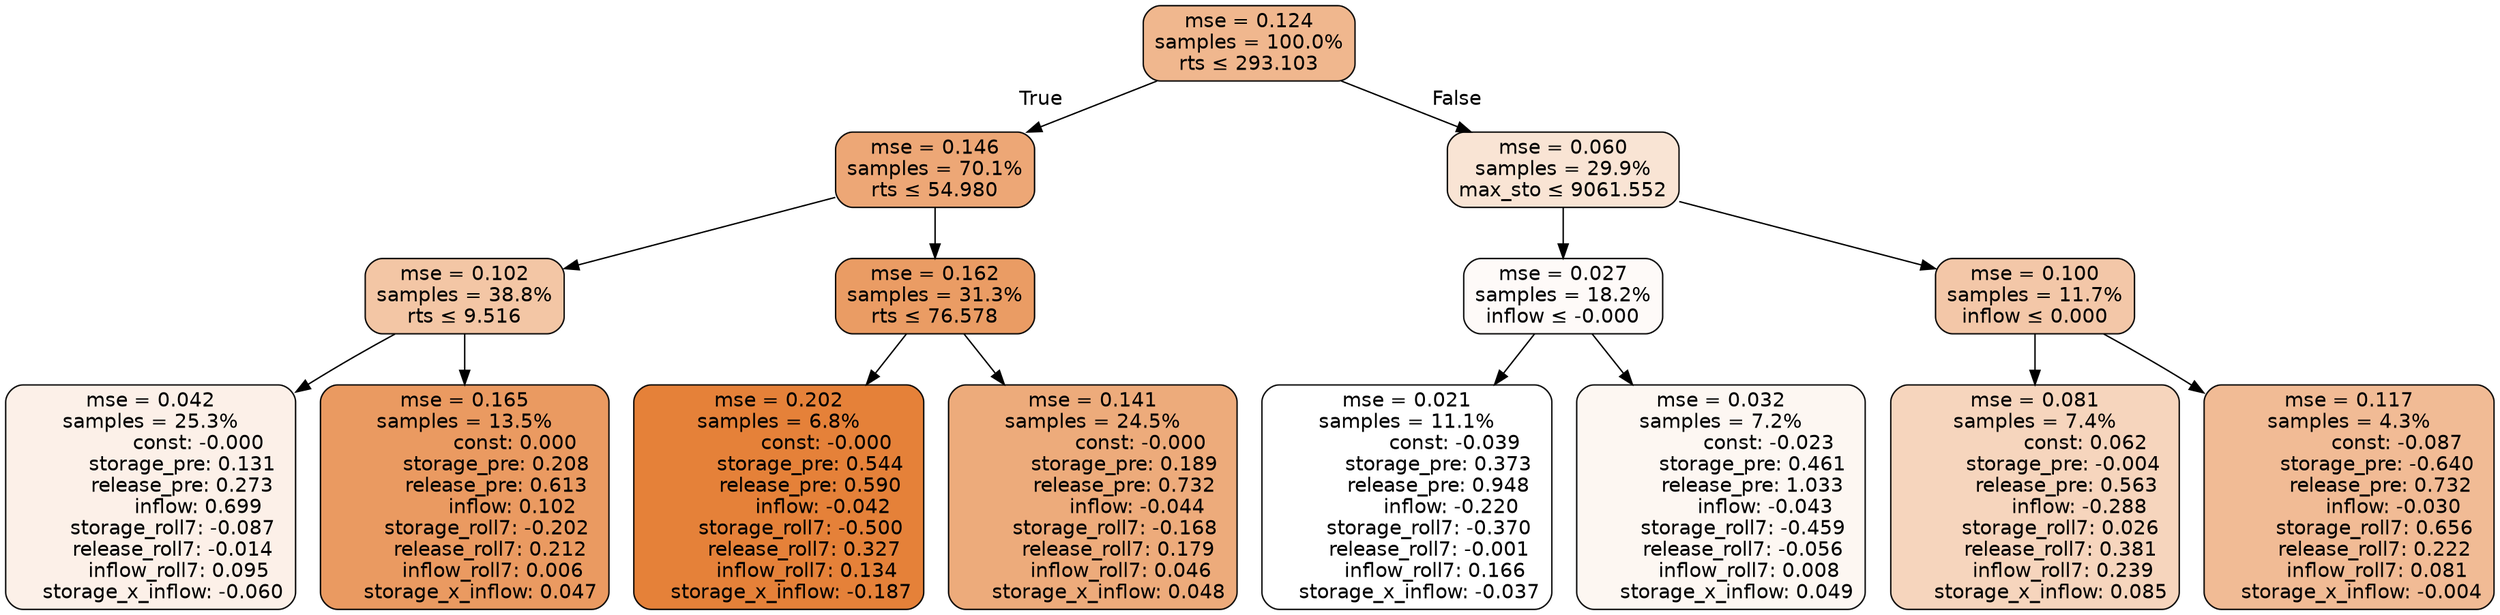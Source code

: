 digraph tree {
bgcolor="transparent"
node [shape=rectangle, style="filled, rounded", color="black", fontname=helvetica] ;
edge [fontname=helvetica] ;
	"0" [label="mse = 0.124
samples = 100.0%
rts &le; 293.103", fillcolor="#f0b78e"]
	"1" [label="mse = 0.146
samples = 70.1%
rts &le; 54.980", fillcolor="#eda776"]
	"2" [label="mse = 0.102
samples = 38.8%
rts &le; 9.516", fillcolor="#f3c6a5"]
	"3" [label="mse = 0.042
samples = 25.3%
               const: -0.000
          storage_pre: 0.131
          release_pre: 0.273
               inflow: 0.699
       storage_roll7: -0.087
       release_roll7: -0.014
         inflow_roll7: 0.095
    storage_x_inflow: -0.060", fillcolor="#fcf0e8"]
	"4" [label="mse = 0.165
samples = 13.5%
                const: 0.000
          storage_pre: 0.208
          release_pre: 0.613
               inflow: 0.102
       storage_roll7: -0.202
        release_roll7: 0.212
         inflow_roll7: 0.006
     storage_x_inflow: 0.047", fillcolor="#ea9a61"]
	"5" [label="mse = 0.162
samples = 31.3%
rts &le; 76.578", fillcolor="#ea9c64"]
	"6" [label="mse = 0.202
samples = 6.8%
               const: -0.000
          storage_pre: 0.544
          release_pre: 0.590
              inflow: -0.042
       storage_roll7: -0.500
        release_roll7: 0.327
         inflow_roll7: 0.134
    storage_x_inflow: -0.187", fillcolor="#e58139"]
	"7" [label="mse = 0.141
samples = 24.5%
               const: -0.000
          storage_pre: 0.189
          release_pre: 0.732
              inflow: -0.044
       storage_roll7: -0.168
        release_roll7: 0.179
         inflow_roll7: 0.046
     storage_x_inflow: 0.048", fillcolor="#edab7b"]
	"8" [label="mse = 0.060
samples = 29.9%
max_sto &le; 9061.552", fillcolor="#f9e4d4"]
	"9" [label="mse = 0.027
samples = 18.2%
inflow &le; -0.000", fillcolor="#fefaf8"]
	"10" [label="mse = 0.021
samples = 11.1%
               const: -0.039
          storage_pre: 0.373
          release_pre: 0.948
              inflow: -0.220
       storage_roll7: -0.370
       release_roll7: -0.001
         inflow_roll7: 0.166
    storage_x_inflow: -0.037", fillcolor="#ffffff"]
	"11" [label="mse = 0.032
samples = 7.2%
               const: -0.023
          storage_pre: 0.461
          release_pre: 1.033
              inflow: -0.043
       storage_roll7: -0.459
       release_roll7: -0.056
         inflow_roll7: 0.008
     storage_x_inflow: 0.049", fillcolor="#fdf7f2"]
	"12" [label="mse = 0.100
samples = 11.7%
inflow &le; 0.000", fillcolor="#f3c7a8"]
	"13" [label="mse = 0.081
samples = 7.4%
                const: 0.062
         storage_pre: -0.004
          release_pre: 0.563
              inflow: -0.288
        storage_roll7: 0.026
        release_roll7: 0.381
         inflow_roll7: 0.239
     storage_x_inflow: 0.085", fillcolor="#f6d5bd"]
	"14" [label="mse = 0.117
samples = 4.3%
               const: -0.087
         storage_pre: -0.640
          release_pre: 0.732
              inflow: -0.030
        storage_roll7: 0.656
        release_roll7: 0.222
         inflow_roll7: 0.081
    storage_x_inflow: -0.004", fillcolor="#f1bb95"]

	"0" -> "1" [labeldistance=2.5, labelangle=45, headlabel="True"]
	"1" -> "2"
	"2" -> "3"
	"2" -> "4"
	"1" -> "5"
	"5" -> "6"
	"5" -> "7"
	"0" -> "8" [labeldistance=2.5, labelangle=-45, headlabel="False"]
	"8" -> "9"
	"9" -> "10"
	"9" -> "11"
	"8" -> "12"
	"12" -> "13"
	"12" -> "14"
}